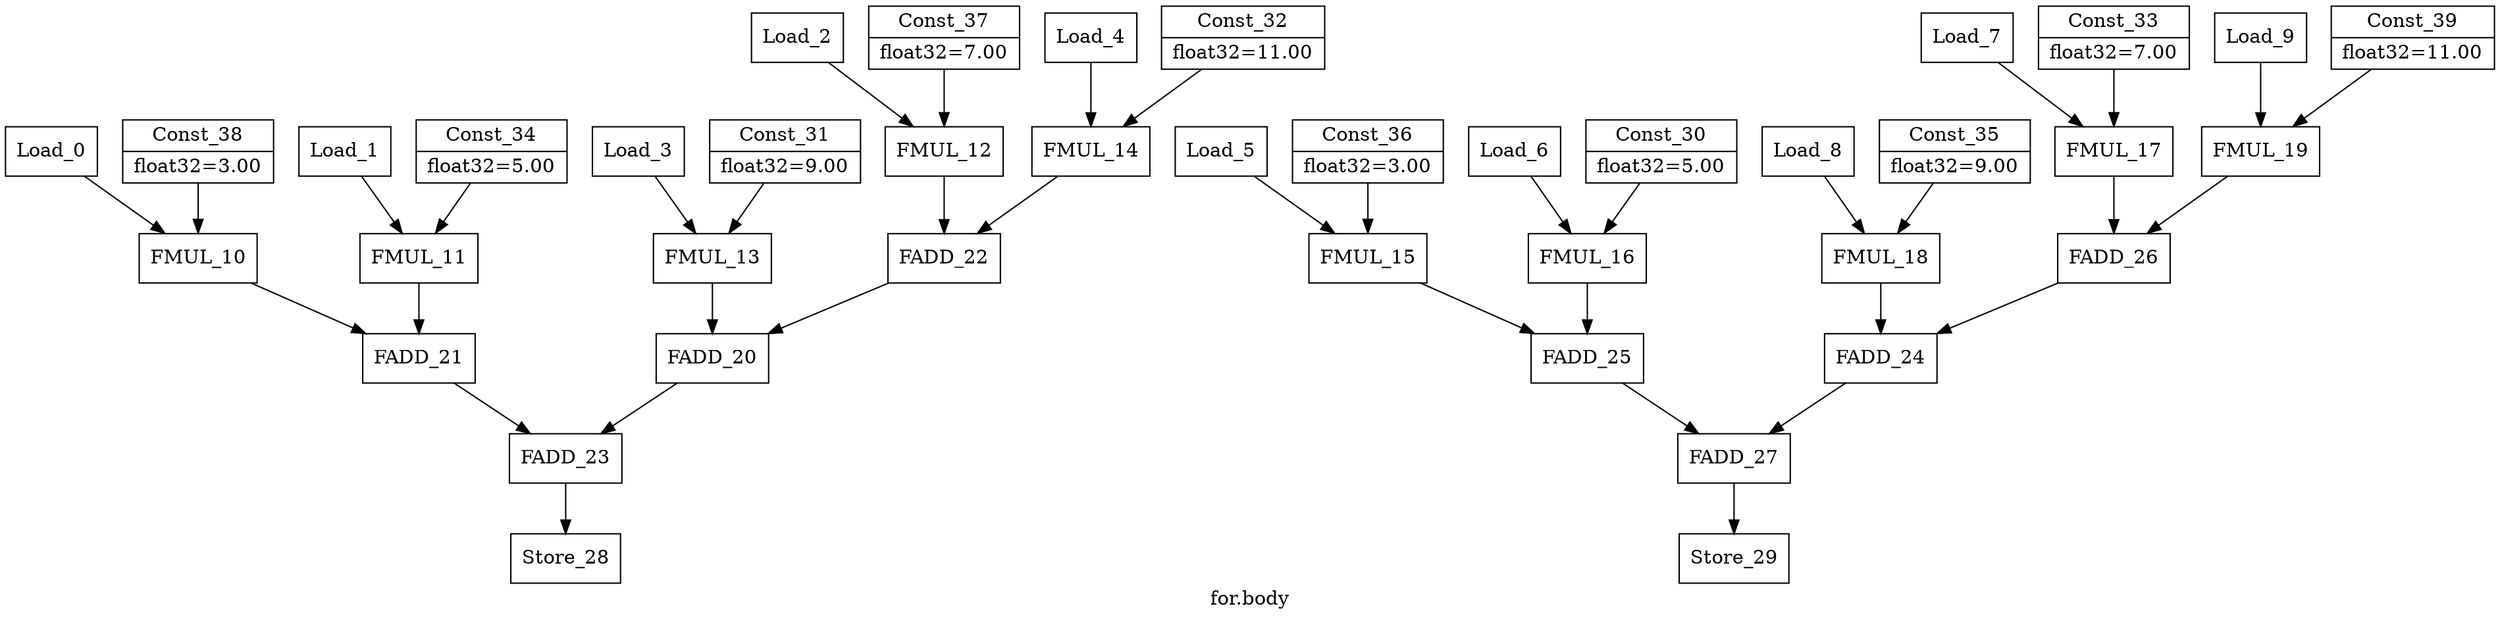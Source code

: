 digraph "for.body" {
	label="for.body";
	//Graph Properties

	Load_0 [shape=record,opcode=input,label="{Load_0}"];
	Load_0 -> FMUL_10[operand=any2input];
	Load_1 [shape=record,opcode=input,label="{Load_1}"];
	Load_1 -> FMUL_11[operand=any2input];
	Load_2 [shape=record,opcode=input,label="{Load_2}"];
	Load_2 -> FMUL_12[operand=any2input];
	Load_3 [shape=record,opcode=input,label="{Load_3}"];
	Load_3 -> FMUL_13[operand=any2input];
	Load_4 [shape=record,opcode=input,label="{Load_4}"];
	Load_4 -> FMUL_14[operand=any2input];
	Load_5 [shape=record,opcode=input,label="{Load_5}"];
	Load_5 -> FMUL_15[operand=any2input];
	Load_6 [shape=record,opcode=input,label="{Load_6}"];
	Load_6 -> FMUL_16[operand=any2input];
	Load_7 [shape=record,opcode=input,label="{Load_7}"];
	Load_7 -> FMUL_17[operand=any2input];
	Load_8 [shape=record,opcode=input,label="{Load_8}"];
	Load_8 -> FMUL_18[operand=any2input];
	Load_9 [shape=record,opcode=input,label="{Load_9}"];
	Load_9 -> FMUL_19[operand=any2input];
	FMUL_10 [shape=record,type=op,opcode=FMUL,label="{FMUL_10}"];
	FMUL_10 -> FADD_21[operand=any2input];
	FMUL_11 [shape=record,type=op,opcode=FMUL,label="{FMUL_11}"];
	FMUL_11 -> FADD_21[operand=any2input];
	FMUL_12 [shape=record,type=op,opcode=FMUL,label="{FMUL_12}"];
	FMUL_12 -> FADD_22[operand=any2input];
	FMUL_13 [shape=record,type=op,opcode=FMUL,label="{FMUL_13}"];
	FMUL_13 -> FADD_20[operand=any2input];
	FMUL_14 [shape=record,type=op,opcode=FMUL,label="{FMUL_14}"];
	FMUL_14 -> FADD_22[operand=any2input];
	FMUL_15 [shape=record,type=op,opcode=FMUL,label="{FMUL_15}"];
	FMUL_15 -> FADD_25[operand=any2input];
	FMUL_16 [shape=record,type=op,opcode=FMUL,label="{FMUL_16}"];
	FMUL_16 -> FADD_25[operand=any2input];
	FMUL_17 [shape=record,type=op,opcode=FMUL,label="{FMUL_17}"];
	FMUL_17 -> FADD_26[operand=any2input];
	FMUL_18 [shape=record,type=op,opcode=FMUL,label="{FMUL_18}"];
	FMUL_18 -> FADD_24[operand=any2input];
	FMUL_19 [shape=record,type=op,opcode=FMUL,label="{FMUL_19}"];
	FMUL_19 -> FADD_26[operand=any2input];
	FADD_23 [shape=record,type=op,opcode=FADD,label="{FADD_23}"];
	FADD_23 -> Store_28[operand=any2input];
	FADD_27 [shape=record,type=op,opcode=FADD,label="{FADD_27}"];
	FADD_27 -> Store_29[operand=any2input];
	Store_28 [shape=record,opcode=output,label="{Store_28}"];
	Store_29 [shape=record,opcode=output,label="{Store_29}"];
	Const_30 [shape=record,opcode=const,constVal="1",float32=5.00,label="{Const_30|float32=5.00}"];
	Const_30 -> FMUL_16[operand=any2input];
	Const_31 [shape=record,opcode=const,constVal="1",float32=9.00,label="{Const_31|float32=9.00}"];
	Const_31 -> FMUL_13[operand=any2input];
	Const_32 [shape=record,opcode=const,constVal="1",float32=11.00,label="{Const_32|float32=11.00}"];
	Const_32 -> FMUL_14[operand=any2input];
	Const_33 [shape=record,opcode=const,constVal="1",float32=7.00,label="{Const_33|float32=7.00}"];
	Const_33 -> FMUL_17[operand=any2input];
	Const_34 [shape=record,opcode=const,constVal="1",float32=5.00,label="{Const_34|float32=5.00}"];
	Const_34 -> FMUL_11[operand=any2input];
	Const_35 [shape=record,opcode=const,constVal="1",float32=9.00,label="{Const_35|float32=9.00}"];
	Const_35 -> FMUL_18[operand=any2input];
	Const_36 [shape=record,opcode=const,constVal="1",float32=3.00,label="{Const_36|float32=3.00}"];
	Const_36 -> FMUL_15[operand=any2input];
	Const_37 [shape=record,opcode=const,constVal="1",float32=7.00,label="{Const_37|float32=7.00}"];
	Const_37 -> FMUL_12[operand=any2input];
	Const_38 [shape=record,opcode=const,constVal="1",float32=3.00,label="{Const_38|float32=3.00}"];
	Const_38 -> FMUL_10[operand=any2input];
	Const_39 [shape=record,opcode=const,constVal="1",float32=11.00,label="{Const_39|float32=11.00}"];
	Const_39 -> FMUL_19[operand=any2input];
	FADD_22 [shape=record,type=op,opcode=FADD,label="{FADD_22}"];
	FADD_22 -> FADD_20[operand=any2input];
	FADD_21 [shape=record,type=op,opcode=FADD,label="{FADD_21}"];
	FADD_21 -> FADD_23[operand=any2input];
	FADD_20 [shape=record,type=op,opcode=FADD,label="{FADD_20}"];
	FADD_20 -> FADD_23[operand=any2input];
	FADD_26 [shape=record,type=op,opcode=FADD,label="{FADD_26}"];
	FADD_26 -> FADD_24[operand=any2input];
	FADD_25 [shape=record,type=op,opcode=FADD,label="{FADD_25}"];
	FADD_25 -> FADD_27[operand=any2input];
	FADD_24 [shape=record,type=op,opcode=FADD,label="{FADD_24}"];
	FADD_24 -> FADD_27[operand=any2input];
}
